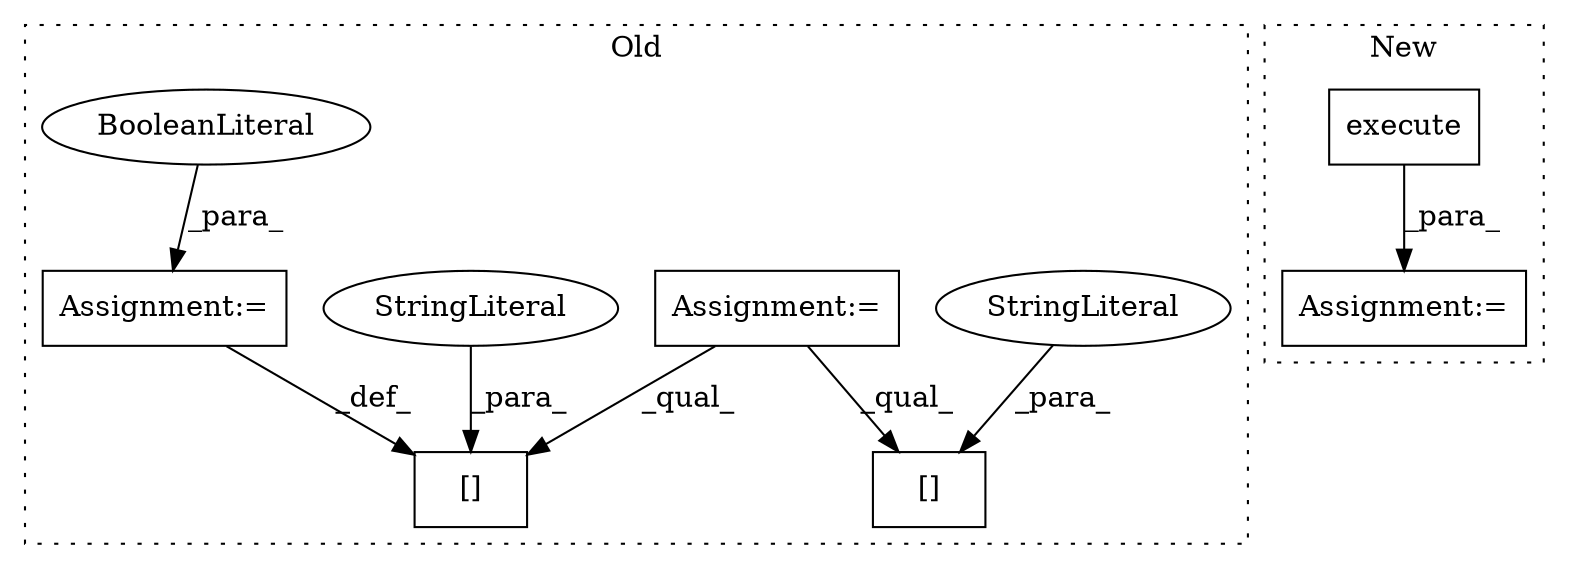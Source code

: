 digraph G {
subgraph cluster0 {
1 [label="[]" a="2" s="1977,1998" l="12,1" shape="box"];
3 [label="StringLiteral" a="45" s="1989" l="9" shape="ellipse"];
4 [label="Assignment:=" a="7" s="1871" l="1" shape="box"];
5 [label="[]" a="2" s="1902,1922" l="11,1" shape="box"];
6 [label="StringLiteral" a="45" s="1913" l="9" shape="ellipse"];
8 [label="Assignment:=" a="7" s="1923" l="1" shape="box"];
9 [label="BooleanLiteral" a="9" s="1924" l="5" shape="ellipse"];
label = "Old";
style="dotted";
}
subgraph cluster1 {
2 [label="execute" a="32" s="1988,2006" l="8,1" shape="box"];
7 [label="Assignment:=" a="7" s="1981" l="2" shape="box"];
label = "New";
style="dotted";
}
2 -> 7 [label="_para_"];
3 -> 1 [label="_para_"];
4 -> 5 [label="_qual_"];
4 -> 1 [label="_qual_"];
6 -> 5 [label="_para_"];
8 -> 5 [label="_def_"];
9 -> 8 [label="_para_"];
}